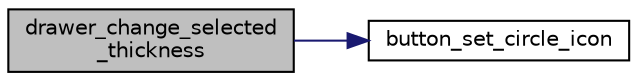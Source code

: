 digraph "drawer_change_selected_thickness"
{
 // LATEX_PDF_SIZE
  edge [fontname="Helvetica",fontsize="10",labelfontname="Helvetica",labelfontsize="10"];
  node [fontname="Helvetica",fontsize="10",shape=record];
  rankdir="LR";
  Node1 [label="drawer_change_selected\l_thickness",height=0.2,width=0.4,color="black", fillcolor="grey75", style="filled", fontcolor="black",tooltip="Changes the selected thickness if this player is the drawer."];
  Node1 -> Node2 [color="midnightblue",fontsize="10",style="solid",fontname="Helvetica"];
  Node2 [label="button_set_circle_icon",height=0.2,width=0.4,color="black", fillcolor="white", style="filled",URL="$group__button.html#ga851787864a8ca2d5085673f4916056ed",tooltip="Sets a circle icon to a given button."];
}
